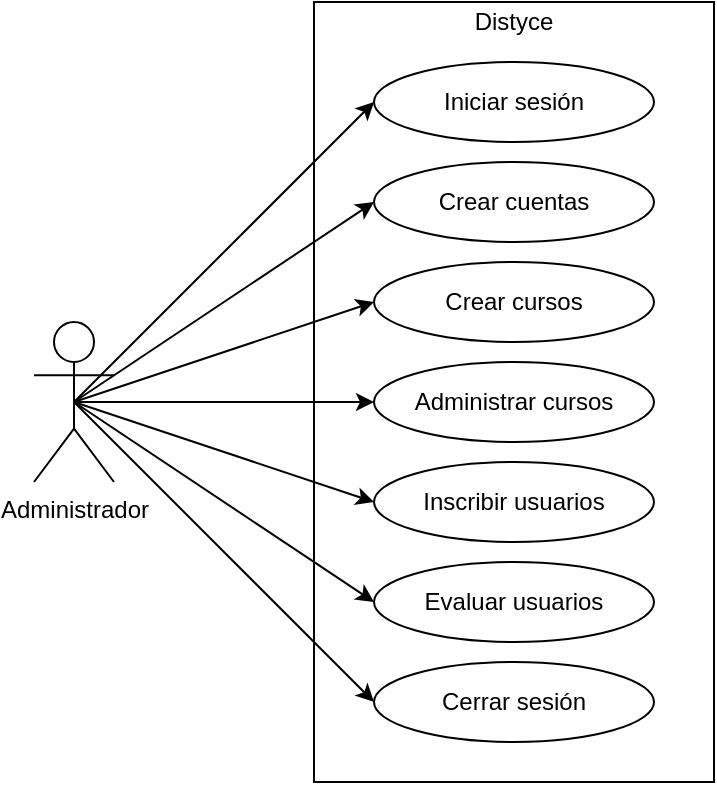 <mxfile>
    <diagram id="0IhLgiZvktlGm16ylJHb" name="Page-1">
        <mxGraphModel dx="564" dy="478" grid="1" gridSize="10" guides="1" tooltips="1" connect="1" arrows="1" fold="1" page="1" pageScale="1" pageWidth="827" pageHeight="1169" math="0" shadow="0">
            <root>
                <mxCell id="0"/>
                <mxCell id="1" parent="0"/>
                <mxCell id="2" value="Administrador" style="shape=umlActor;verticalLabelPosition=bottom;verticalAlign=top;html=1;" vertex="1" parent="1">
                    <mxGeometry x="60" y="280" width="40" height="80" as="geometry"/>
                </mxCell>
                <mxCell id="3" value="" style="rounded=0;whiteSpace=wrap;html=1;strokeColor=#000000;" vertex="1" parent="1">
                    <mxGeometry x="200" y="120" width="200" height="390" as="geometry"/>
                </mxCell>
                <mxCell id="11" value="Iniciar sesión" style="ellipse;whiteSpace=wrap;html=1;" vertex="1" parent="1">
                    <mxGeometry x="230" y="150" width="140" height="40" as="geometry"/>
                </mxCell>
                <mxCell id="12" value="Distyce" style="text;html=1;strokeColor=none;fillColor=none;align=center;verticalAlign=middle;whiteSpace=wrap;rounded=0;" vertex="1" parent="1">
                    <mxGeometry x="200" y="120" width="200" height="20" as="geometry"/>
                </mxCell>
                <mxCell id="13" value="Crear cuentas" style="ellipse;whiteSpace=wrap;html=1;" vertex="1" parent="1">
                    <mxGeometry x="230" y="200" width="140" height="40" as="geometry"/>
                </mxCell>
                <mxCell id="14" style="edgeStyle=none;rounded=0;orthogonalLoop=1;jettySize=auto;html=1;exitX=0.5;exitY=0.5;exitDx=0;exitDy=0;exitPerimeter=0;entryX=0;entryY=0.5;entryDx=0;entryDy=0;" edge="1" parent="1" source="2" target="11">
                    <mxGeometry relative="1" as="geometry">
                        <mxPoint x="170" y="320" as="targetPoint"/>
                    </mxGeometry>
                </mxCell>
                <mxCell id="16" value="Crear cursos" style="ellipse;whiteSpace=wrap;html=1;" vertex="1" parent="1">
                    <mxGeometry x="230" y="250" width="140" height="40" as="geometry"/>
                </mxCell>
                <mxCell id="17" value="Administrar cursos" style="ellipse;whiteSpace=wrap;html=1;" vertex="1" parent="1">
                    <mxGeometry x="230" y="300" width="140" height="40" as="geometry"/>
                </mxCell>
                <mxCell id="18" style="edgeStyle=none;rounded=0;orthogonalLoop=1;jettySize=auto;html=1;exitX=0.5;exitY=0.5;exitDx=0;exitDy=0;exitPerimeter=0;entryX=0;entryY=0.5;entryDx=0;entryDy=0;" edge="1" parent="1" source="2" target="13">
                    <mxGeometry relative="1" as="geometry"/>
                </mxCell>
                <mxCell id="19" style="edgeStyle=none;rounded=0;orthogonalLoop=1;jettySize=auto;html=1;exitX=0.5;exitY=0.5;exitDx=0;exitDy=0;exitPerimeter=0;entryX=0;entryY=0.5;entryDx=0;entryDy=0;" edge="1" parent="1" source="2" target="16">
                    <mxGeometry relative="1" as="geometry"/>
                </mxCell>
                <mxCell id="20" style="edgeStyle=none;rounded=0;orthogonalLoop=1;jettySize=auto;html=1;exitX=0.5;exitY=0.5;exitDx=0;exitDy=0;exitPerimeter=0;entryX=0;entryY=0.5;entryDx=0;entryDy=0;" edge="1" parent="1" source="2" target="17">
                    <mxGeometry relative="1" as="geometry"/>
                </mxCell>
                <mxCell id="22" value="Inscribir usuarios" style="ellipse;whiteSpace=wrap;html=1;" vertex="1" parent="1">
                    <mxGeometry x="230" y="350" width="140" height="40" as="geometry"/>
                </mxCell>
                <mxCell id="23" style="edgeStyle=none;rounded=0;orthogonalLoop=1;jettySize=auto;html=1;exitX=0.5;exitY=0.5;exitDx=0;exitDy=0;exitPerimeter=0;entryX=0;entryY=0.5;entryDx=0;entryDy=0;" edge="1" parent="1" source="2" target="22">
                    <mxGeometry relative="1" as="geometry"/>
                </mxCell>
                <mxCell id="28" value="Cerrar sesión" style="ellipse;whiteSpace=wrap;html=1;" vertex="1" parent="1">
                    <mxGeometry x="230" y="450" width="140" height="40" as="geometry"/>
                </mxCell>
                <mxCell id="29" style="edgeStyle=none;rounded=0;orthogonalLoop=1;jettySize=auto;html=1;exitX=0.5;exitY=0.5;exitDx=0;exitDy=0;exitPerimeter=0;entryX=0;entryY=0.5;entryDx=0;entryDy=0;" edge="1" parent="1" source="2" target="28">
                    <mxGeometry relative="1" as="geometry"/>
                </mxCell>
                <mxCell id="30" value="Evaluar usuarios" style="ellipse;whiteSpace=wrap;html=1;" vertex="1" parent="1">
                    <mxGeometry x="230" y="400" width="140" height="40" as="geometry"/>
                </mxCell>
                <mxCell id="31" style="edgeStyle=none;rounded=0;orthogonalLoop=1;jettySize=auto;html=1;exitX=0.5;exitY=0.5;exitDx=0;exitDy=0;exitPerimeter=0;entryX=0;entryY=0.5;entryDx=0;entryDy=0;" edge="1" parent="1" source="2" target="30">
                    <mxGeometry relative="1" as="geometry"/>
                </mxCell>
            </root>
        </mxGraphModel>
    </diagram>
</mxfile>